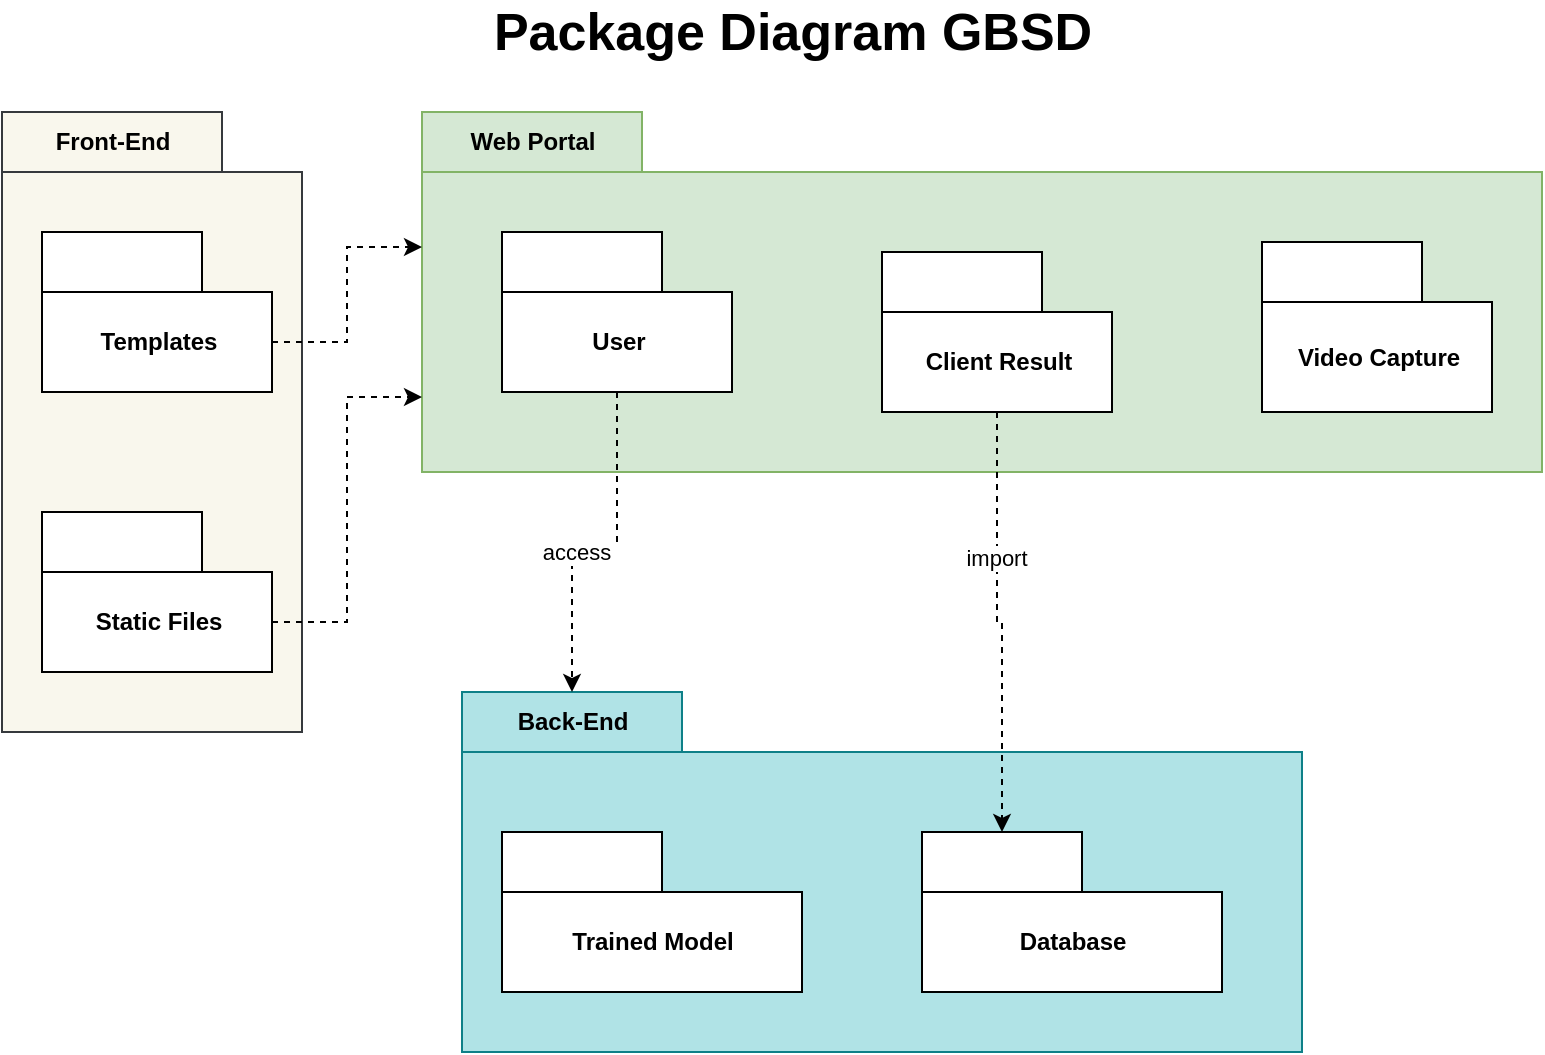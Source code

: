 <mxfile version="14.8.0" type="github">
  <diagram id="XhDpGBgJV0-veUJ4XGDS" name="Page-1">
    <mxGraphModel dx="1102" dy="614" grid="1" gridSize="10" guides="1" tooltips="1" connect="1" arrows="1" fold="1" page="1" pageScale="1" pageWidth="850" pageHeight="1100" math="0" shadow="0">
      <root>
        <mxCell id="0" />
        <mxCell id="1" parent="0" />
        <mxCell id="pfUUQtnUTewONXO0CbFn-14" value="Front-End" style="shape=folder;fontStyle=1;tabWidth=110;tabHeight=30;tabPosition=left;html=1;boundedLbl=1;labelInHeader=1;container=1;collapsible=0;recursiveResize=0;fillColor=#f9f7ed;strokeColor=#36393d;" vertex="1" parent="1">
          <mxGeometry x="30" y="70" width="150" height="310" as="geometry" />
        </mxCell>
        <mxCell id="pfUUQtnUTewONXO0CbFn-1" value="Web Portal" style="shape=folder;fontStyle=1;tabWidth=110;tabHeight=30;tabPosition=left;html=1;boundedLbl=1;labelInHeader=1;container=1;collapsible=0;recursiveResize=0;fillColor=#d5e8d4;strokeColor=#82b366;" vertex="1" parent="1">
          <mxGeometry x="240" y="70" width="560" height="180" as="geometry" />
        </mxCell>
        <mxCell id="pfUUQtnUTewONXO0CbFn-3" value="User" style="shape=folder;fontStyle=1;tabWidth=80;tabHeight=30;tabPosition=left;html=1;boundedLbl=1;" vertex="1" parent="pfUUQtnUTewONXO0CbFn-1">
          <mxGeometry x="40" y="60" width="115" height="80" as="geometry" />
        </mxCell>
        <mxCell id="pfUUQtnUTewONXO0CbFn-5" value="Video Capture" style="shape=folder;fontStyle=1;tabWidth=80;tabHeight=30;tabPosition=left;html=1;boundedLbl=1;" vertex="1" parent="pfUUQtnUTewONXO0CbFn-1">
          <mxGeometry x="420" y="65" width="115" height="85" as="geometry" />
        </mxCell>
        <mxCell id="pfUUQtnUTewONXO0CbFn-16" value="Client Result" style="shape=folder;fontStyle=1;tabWidth=80;tabHeight=30;tabPosition=left;html=1;boundedLbl=1;" vertex="1" parent="pfUUQtnUTewONXO0CbFn-1">
          <mxGeometry x="230" y="70" width="115" height="80" as="geometry" />
        </mxCell>
        <mxCell id="pfUUQtnUTewONXO0CbFn-6" value="Back-End" style="shape=folder;fontStyle=1;tabWidth=110;tabHeight=30;tabPosition=left;html=1;boundedLbl=1;labelInHeader=1;container=1;collapsible=0;recursiveResize=0;fillColor=#b0e3e6;strokeColor=#0e8088;" vertex="1" parent="1">
          <mxGeometry x="260" y="360" width="420" height="180" as="geometry" />
        </mxCell>
        <mxCell id="pfUUQtnUTewONXO0CbFn-8" value="Trained Model" style="shape=folder;fontStyle=1;tabWidth=80;tabHeight=30;tabPosition=left;html=1;boundedLbl=1;" vertex="1" parent="pfUUQtnUTewONXO0CbFn-6">
          <mxGeometry x="20" y="70" width="150" height="80" as="geometry" />
        </mxCell>
        <mxCell id="pfUUQtnUTewONXO0CbFn-9" value="Database" style="shape=folder;fontStyle=1;tabWidth=80;tabHeight=30;tabPosition=left;html=1;boundedLbl=1;" vertex="1" parent="pfUUQtnUTewONXO0CbFn-6">
          <mxGeometry x="230" y="70" width="150" height="80" as="geometry" />
        </mxCell>
        <mxCell id="pfUUQtnUTewONXO0CbFn-11" style="edgeStyle=orthogonalEdgeStyle;rounded=0;orthogonalLoop=1;jettySize=auto;html=1;exitX=0;exitY=0;exitDx=115;exitDy=55;exitPerimeter=0;entryX=0;entryY=0;entryDx=0;entryDy=67.5;entryPerimeter=0;dashed=1;" edge="1" parent="1" source="pfUUQtnUTewONXO0CbFn-10" target="pfUUQtnUTewONXO0CbFn-1">
          <mxGeometry relative="1" as="geometry" />
        </mxCell>
        <mxCell id="pfUUQtnUTewONXO0CbFn-10" value="Templates" style="shape=folder;fontStyle=1;tabWidth=80;tabHeight=30;tabPosition=left;html=1;boundedLbl=1;" vertex="1" parent="1">
          <mxGeometry x="50" y="130" width="115" height="80" as="geometry" />
        </mxCell>
        <mxCell id="pfUUQtnUTewONXO0CbFn-12" style="edgeStyle=orthogonalEdgeStyle;rounded=0;orthogonalLoop=1;jettySize=auto;html=1;exitX=0;exitY=0;exitDx=115;exitDy=55;exitPerimeter=0;entryX=0;entryY=0;entryDx=0;entryDy=142.5;entryPerimeter=0;dashed=1;" edge="1" parent="1" source="pfUUQtnUTewONXO0CbFn-4" target="pfUUQtnUTewONXO0CbFn-1">
          <mxGeometry relative="1" as="geometry" />
        </mxCell>
        <mxCell id="pfUUQtnUTewONXO0CbFn-4" value="Static Files" style="shape=folder;fontStyle=1;tabWidth=80;tabHeight=30;tabPosition=left;html=1;boundedLbl=1;" vertex="1" parent="1">
          <mxGeometry x="50" y="270" width="115" height="80" as="geometry" />
        </mxCell>
        <mxCell id="pfUUQtnUTewONXO0CbFn-17" style="edgeStyle=orthogonalEdgeStyle;rounded=0;orthogonalLoop=1;jettySize=auto;html=1;exitX=0.5;exitY=1;exitDx=0;exitDy=0;exitPerimeter=0;entryX=0;entryY=0;entryDx=55;entryDy=0;entryPerimeter=0;dashed=1;" edge="1" parent="1" source="pfUUQtnUTewONXO0CbFn-3" target="pfUUQtnUTewONXO0CbFn-6">
          <mxGeometry relative="1" as="geometry" />
        </mxCell>
        <mxCell id="pfUUQtnUTewONXO0CbFn-18" value="access" style="edgeLabel;html=1;align=center;verticalAlign=middle;resizable=0;points=[];" vertex="1" connectable="0" parent="pfUUQtnUTewONXO0CbFn-17">
          <mxGeometry x="0.187" y="2" relative="1" as="geometry">
            <mxPoint as="offset" />
          </mxGeometry>
        </mxCell>
        <mxCell id="pfUUQtnUTewONXO0CbFn-19" style="edgeStyle=orthogonalEdgeStyle;rounded=0;orthogonalLoop=1;jettySize=auto;html=1;exitX=0.5;exitY=1;exitDx=0;exitDy=0;exitPerimeter=0;entryX=0;entryY=0;entryDx=40;entryDy=0;entryPerimeter=0;dashed=1;" edge="1" parent="1" source="pfUUQtnUTewONXO0CbFn-16" target="pfUUQtnUTewONXO0CbFn-9">
          <mxGeometry relative="1" as="geometry" />
        </mxCell>
        <mxCell id="pfUUQtnUTewONXO0CbFn-20" value="import" style="edgeLabel;html=1;align=center;verticalAlign=middle;resizable=0;points=[];" vertex="1" connectable="0" parent="pfUUQtnUTewONXO0CbFn-19">
          <mxGeometry x="-0.312" y="-1" relative="1" as="geometry">
            <mxPoint as="offset" />
          </mxGeometry>
        </mxCell>
        <mxCell id="pfUUQtnUTewONXO0CbFn-21" value="&lt;font style=&quot;font-size: 26px&quot; color=&quot;#000000&quot;&gt;&lt;b&gt;Package Diagram GBSD&lt;/b&gt;&lt;/font&gt;" style="text;html=1;align=center;verticalAlign=middle;resizable=0;points=[];autosize=1;strokeColor=none;" vertex="1" parent="1">
          <mxGeometry x="270" y="20" width="310" height="20" as="geometry" />
        </mxCell>
      </root>
    </mxGraphModel>
  </diagram>
</mxfile>
